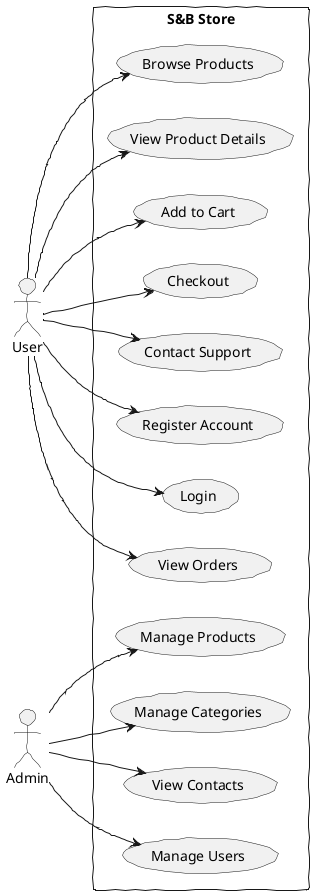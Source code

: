 @startuml Use Case Diagram

left to right direction
skinparam packageStyle rectangle
skinparam handwritten true

actor User
actor Admin

rectangle "S&B Store" {
  User --> (Browse Products)
  User --> (View Product Details)
  User --> (Add to Cart)
  User --> (Checkout)
  User --> (Contact Support)
  User --> (Register Account)
  User --> (Login)
  User --> (View Orders)
  
  Admin --> (Manage Products)
  Admin --> (Manage Categories)
  Admin --> (View Contacts)
  Admin --> (Manage Users)
}

@enduml

@startuml Class Diagram

' Define classes
class User {
  +id: integer
  +name: string
  +email: string
  +password: string
  +email_verified_at: timestamp
  +remember_token: string
  +created_at: timestamp
  +updated_at: timestamp
}

class Category {
  +id: integer
  +name: string
  +created_at: timestamp
  +updated_at: timestamp
}

class Product {
  +id: integer
  +name: string
  +description: text
  +price: decimal
  +category: string
  +image: string
  +stock: integer
  +created_at: timestamp
  +updated_at: timestamp
}

class Contact {
  +id: integer
  +first_name: string
  +last_name: string
  +email: string
  +message: text
  +status: enum
  +category_id: integer
  +created_at: timestamp
  +updated_at: timestamp
}

class PasswordResetToken {
  +email: string
  +token: string
  +created_at: timestamp
}

' Define relationships
User "1" -- "0..*" Contact : submits
Category "1" -- "0..*" Contact : categorizes
User "1" -- "0..*" PasswordResetToken : requests

@enduml 